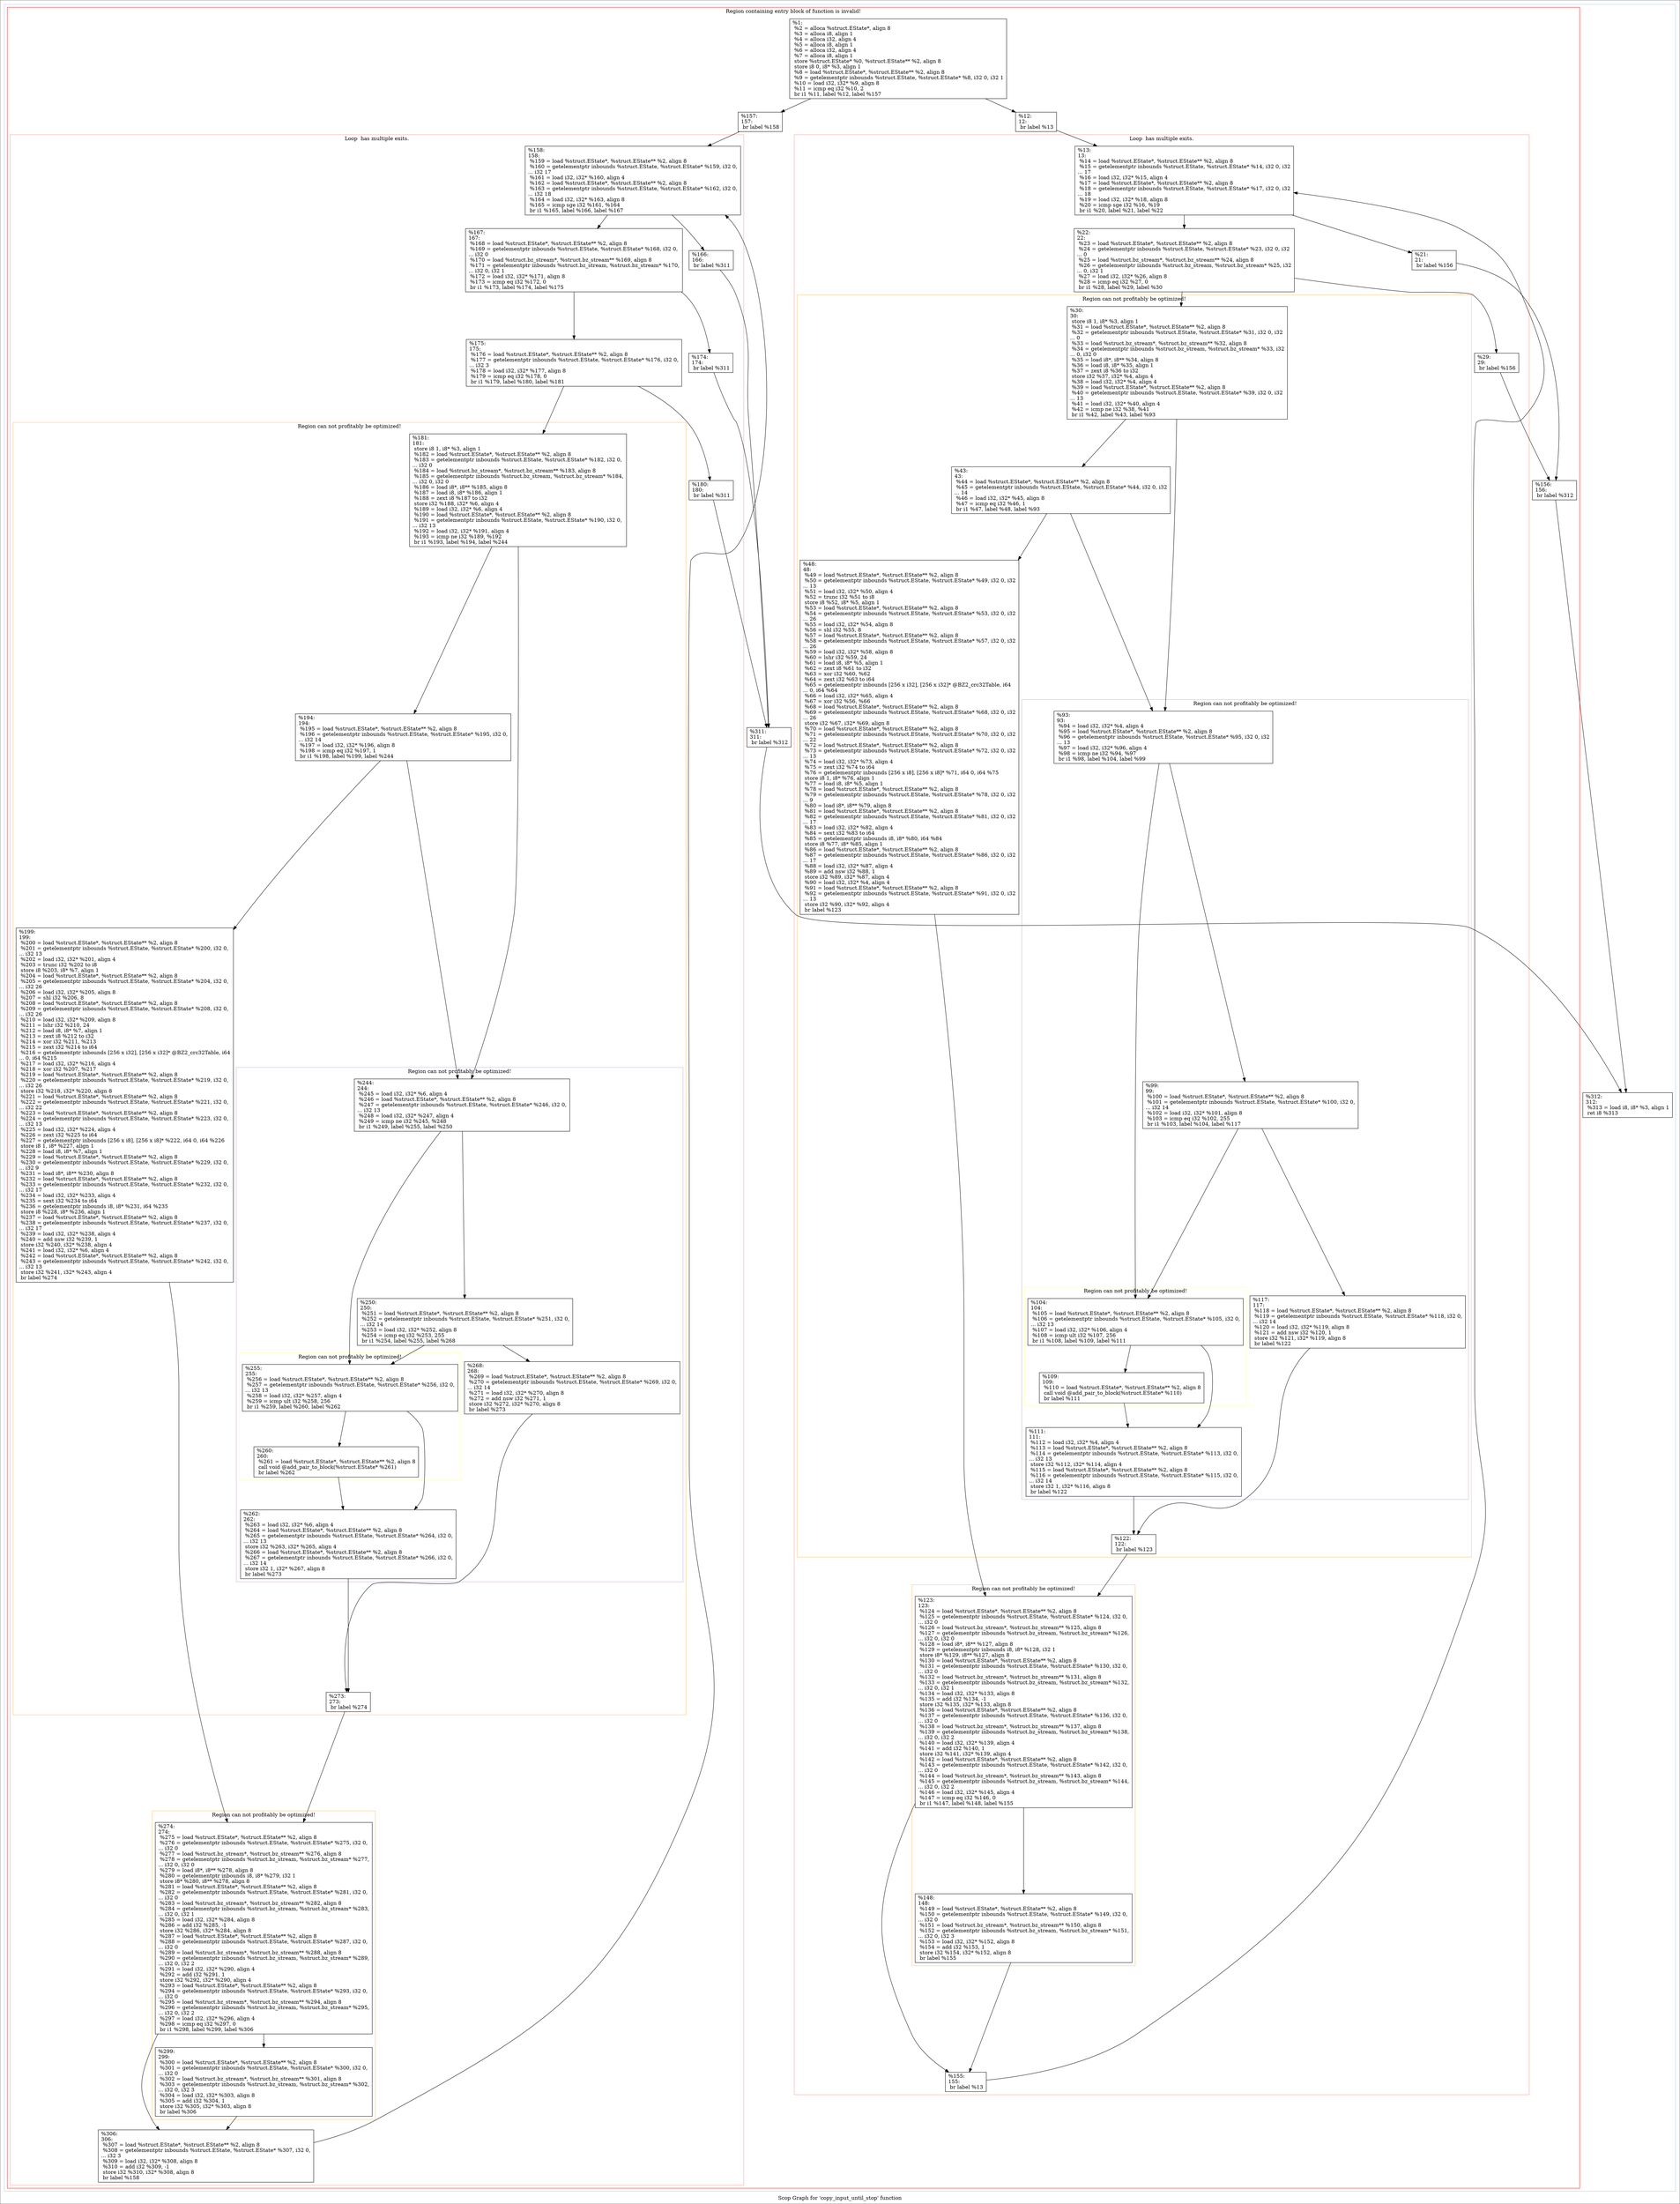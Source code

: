 digraph "Scop Graph for 'copy_input_until_stop' function" {
	label="Scop Graph for 'copy_input_until_stop' function";

	Node0x28cdd00 [shape=record,label="{%1:\l  %2 = alloca %struct.EState*, align 8\l  %3 = alloca i8, align 1\l  %4 = alloca i32, align 4\l  %5 = alloca i8, align 1\l  %6 = alloca i32, align 4\l  %7 = alloca i8, align 1\l  store %struct.EState* %0, %struct.EState** %2, align 8\l  store i8 0, i8* %3, align 1\l  %8 = load %struct.EState*, %struct.EState** %2, align 8\l  %9 = getelementptr inbounds %struct.EState, %struct.EState* %8, i32 0, i32 1\l  %10 = load i32, i32* %9, align 8\l  %11 = icmp eq i32 %10, 2\l  br i1 %11, label %12, label %157\l}"];
	Node0x28cdd00 -> Node0x27f5b30;
	Node0x28cdd00 -> Node0x2739f70;
	Node0x27f5b30 [shape=record,label="{%12:\l12:                                               \l  br label %13\l}"];
	Node0x27f5b30 -> Node0x28289b0;
	Node0x28289b0 [shape=record,label="{%13:\l13:                                               \l  %14 = load %struct.EState*, %struct.EState** %2, align 8\l  %15 = getelementptr inbounds %struct.EState, %struct.EState* %14, i32 0, i32\l... 17\l  %16 = load i32, i32* %15, align 4\l  %17 = load %struct.EState*, %struct.EState** %2, align 8\l  %18 = getelementptr inbounds %struct.EState, %struct.EState* %17, i32 0, i32\l... 18\l  %19 = load i32, i32* %18, align 8\l  %20 = icmp sge i32 %16, %19\l  br i1 %20, label %21, label %22\l}"];
	Node0x28289b0 -> Node0x2676560;
	Node0x28289b0 -> Node0x2819ec0;
	Node0x2676560 [shape=record,label="{%21:\l21:                                               \l  br label %156\l}"];
	Node0x2676560 -> Node0x28120a0;
	Node0x28120a0 [shape=record,label="{%156:\l156:                                              \l  br label %312\l}"];
	Node0x28120a0 -> Node0x269f0b0;
	Node0x269f0b0 [shape=record,label="{%312:\l312:                                              \l  %313 = load i8, i8* %3, align 1\l  ret i8 %313\l}"];
	Node0x2819ec0 [shape=record,label="{%22:\l22:                                               \l  %23 = load %struct.EState*, %struct.EState** %2, align 8\l  %24 = getelementptr inbounds %struct.EState, %struct.EState* %23, i32 0, i32\l... 0\l  %25 = load %struct.bz_stream*, %struct.bz_stream** %24, align 8\l  %26 = getelementptr inbounds %struct.bz_stream, %struct.bz_stream* %25, i32\l... 0, i32 1\l  %27 = load i32, i32* %26, align 8\l  %28 = icmp eq i32 %27, 0\l  br i1 %28, label %29, label %30\l}"];
	Node0x2819ec0 -> Node0x28ccd20;
	Node0x2819ec0 -> Node0x2650160;
	Node0x28ccd20 [shape=record,label="{%29:\l29:                                               \l  br label %156\l}"];
	Node0x28ccd20 -> Node0x28120a0;
	Node0x2650160 [shape=record,label="{%30:\l30:                                               \l  store i8 1, i8* %3, align 1\l  %31 = load %struct.EState*, %struct.EState** %2, align 8\l  %32 = getelementptr inbounds %struct.EState, %struct.EState* %31, i32 0, i32\l... 0\l  %33 = load %struct.bz_stream*, %struct.bz_stream** %32, align 8\l  %34 = getelementptr inbounds %struct.bz_stream, %struct.bz_stream* %33, i32\l... 0, i32 0\l  %35 = load i8*, i8** %34, align 8\l  %36 = load i8, i8* %35, align 1\l  %37 = zext i8 %36 to i32\l  store i32 %37, i32* %4, align 4\l  %38 = load i32, i32* %4, align 4\l  %39 = load %struct.EState*, %struct.EState** %2, align 8\l  %40 = getelementptr inbounds %struct.EState, %struct.EState* %39, i32 0, i32\l... 13\l  %41 = load i32, i32* %40, align 4\l  %42 = icmp ne i32 %38, %41\l  br i1 %42, label %43, label %93\l}"];
	Node0x2650160 -> Node0x27c59d0;
	Node0x2650160 -> Node0x25eb4c0;
	Node0x27c59d0 [shape=record,label="{%43:\l43:                                               \l  %44 = load %struct.EState*, %struct.EState** %2, align 8\l  %45 = getelementptr inbounds %struct.EState, %struct.EState* %44, i32 0, i32\l... 14\l  %46 = load i32, i32* %45, align 8\l  %47 = icmp eq i32 %46, 1\l  br i1 %47, label %48, label %93\l}"];
	Node0x27c59d0 -> Node0x2951390;
	Node0x27c59d0 -> Node0x25eb4c0;
	Node0x2951390 [shape=record,label="{%48:\l48:                                               \l  %49 = load %struct.EState*, %struct.EState** %2, align 8\l  %50 = getelementptr inbounds %struct.EState, %struct.EState* %49, i32 0, i32\l... 13\l  %51 = load i32, i32* %50, align 4\l  %52 = trunc i32 %51 to i8\l  store i8 %52, i8* %5, align 1\l  %53 = load %struct.EState*, %struct.EState** %2, align 8\l  %54 = getelementptr inbounds %struct.EState, %struct.EState* %53, i32 0, i32\l... 26\l  %55 = load i32, i32* %54, align 8\l  %56 = shl i32 %55, 8\l  %57 = load %struct.EState*, %struct.EState** %2, align 8\l  %58 = getelementptr inbounds %struct.EState, %struct.EState* %57, i32 0, i32\l... 26\l  %59 = load i32, i32* %58, align 8\l  %60 = lshr i32 %59, 24\l  %61 = load i8, i8* %5, align 1\l  %62 = zext i8 %61 to i32\l  %63 = xor i32 %60, %62\l  %64 = zext i32 %63 to i64\l  %65 = getelementptr inbounds [256 x i32], [256 x i32]* @BZ2_crc32Table, i64\l... 0, i64 %64\l  %66 = load i32, i32* %65, align 4\l  %67 = xor i32 %56, %66\l  %68 = load %struct.EState*, %struct.EState** %2, align 8\l  %69 = getelementptr inbounds %struct.EState, %struct.EState* %68, i32 0, i32\l... 26\l  store i32 %67, i32* %69, align 8\l  %70 = load %struct.EState*, %struct.EState** %2, align 8\l  %71 = getelementptr inbounds %struct.EState, %struct.EState* %70, i32 0, i32\l... 22\l  %72 = load %struct.EState*, %struct.EState** %2, align 8\l  %73 = getelementptr inbounds %struct.EState, %struct.EState* %72, i32 0, i32\l... 13\l  %74 = load i32, i32* %73, align 4\l  %75 = zext i32 %74 to i64\l  %76 = getelementptr inbounds [256 x i8], [256 x i8]* %71, i64 0, i64 %75\l  store i8 1, i8* %76, align 1\l  %77 = load i8, i8* %5, align 1\l  %78 = load %struct.EState*, %struct.EState** %2, align 8\l  %79 = getelementptr inbounds %struct.EState, %struct.EState* %78, i32 0, i32\l... 9\l  %80 = load i8*, i8** %79, align 8\l  %81 = load %struct.EState*, %struct.EState** %2, align 8\l  %82 = getelementptr inbounds %struct.EState, %struct.EState* %81, i32 0, i32\l... 17\l  %83 = load i32, i32* %82, align 4\l  %84 = sext i32 %83 to i64\l  %85 = getelementptr inbounds i8, i8* %80, i64 %84\l  store i8 %77, i8* %85, align 1\l  %86 = load %struct.EState*, %struct.EState** %2, align 8\l  %87 = getelementptr inbounds %struct.EState, %struct.EState* %86, i32 0, i32\l... 17\l  %88 = load i32, i32* %87, align 4\l  %89 = add nsw i32 %88, 1\l  store i32 %89, i32* %87, align 4\l  %90 = load i32, i32* %4, align 4\l  %91 = load %struct.EState*, %struct.EState** %2, align 8\l  %92 = getelementptr inbounds %struct.EState, %struct.EState* %91, i32 0, i32\l... 13\l  store i32 %90, i32* %92, align 4\l  br label %123\l}"];
	Node0x2951390 -> Node0x2813ff0;
	Node0x2813ff0 [shape=record,label="{%123:\l123:                                              \l  %124 = load %struct.EState*, %struct.EState** %2, align 8\l  %125 = getelementptr inbounds %struct.EState, %struct.EState* %124, i32 0,\l... i32 0\l  %126 = load %struct.bz_stream*, %struct.bz_stream** %125, align 8\l  %127 = getelementptr inbounds %struct.bz_stream, %struct.bz_stream* %126,\l... i32 0, i32 0\l  %128 = load i8*, i8** %127, align 8\l  %129 = getelementptr inbounds i8, i8* %128, i32 1\l  store i8* %129, i8** %127, align 8\l  %130 = load %struct.EState*, %struct.EState** %2, align 8\l  %131 = getelementptr inbounds %struct.EState, %struct.EState* %130, i32 0,\l... i32 0\l  %132 = load %struct.bz_stream*, %struct.bz_stream** %131, align 8\l  %133 = getelementptr inbounds %struct.bz_stream, %struct.bz_stream* %132,\l... i32 0, i32 1\l  %134 = load i32, i32* %133, align 8\l  %135 = add i32 %134, -1\l  store i32 %135, i32* %133, align 8\l  %136 = load %struct.EState*, %struct.EState** %2, align 8\l  %137 = getelementptr inbounds %struct.EState, %struct.EState* %136, i32 0,\l... i32 0\l  %138 = load %struct.bz_stream*, %struct.bz_stream** %137, align 8\l  %139 = getelementptr inbounds %struct.bz_stream, %struct.bz_stream* %138,\l... i32 0, i32 2\l  %140 = load i32, i32* %139, align 4\l  %141 = add i32 %140, 1\l  store i32 %141, i32* %139, align 4\l  %142 = load %struct.EState*, %struct.EState** %2, align 8\l  %143 = getelementptr inbounds %struct.EState, %struct.EState* %142, i32 0,\l... i32 0\l  %144 = load %struct.bz_stream*, %struct.bz_stream** %143, align 8\l  %145 = getelementptr inbounds %struct.bz_stream, %struct.bz_stream* %144,\l... i32 0, i32 2\l  %146 = load i32, i32* %145, align 4\l  %147 = icmp eq i32 %146, 0\l  br i1 %147, label %148, label %155\l}"];
	Node0x2813ff0 -> Node0x28dc4b0;
	Node0x2813ff0 -> Node0x28dffe0;
	Node0x28dc4b0 [shape=record,label="{%148:\l148:                                              \l  %149 = load %struct.EState*, %struct.EState** %2, align 8\l  %150 = getelementptr inbounds %struct.EState, %struct.EState* %149, i32 0,\l... i32 0\l  %151 = load %struct.bz_stream*, %struct.bz_stream** %150, align 8\l  %152 = getelementptr inbounds %struct.bz_stream, %struct.bz_stream* %151,\l... i32 0, i32 3\l  %153 = load i32, i32* %152, align 8\l  %154 = add i32 %153, 1\l  store i32 %154, i32* %152, align 8\l  br label %155\l}"];
	Node0x28dc4b0 -> Node0x28dffe0;
	Node0x28dffe0 [shape=record,label="{%155:\l155:                                              \l  br label %13\l}"];
	Node0x28dffe0 -> Node0x28289b0[constraint=false];
	Node0x25eb4c0 [shape=record,label="{%93:\l93:                                               \l  %94 = load i32, i32* %4, align 4\l  %95 = load %struct.EState*, %struct.EState** %2, align 8\l  %96 = getelementptr inbounds %struct.EState, %struct.EState* %95, i32 0, i32\l... 13\l  %97 = load i32, i32* %96, align 4\l  %98 = icmp ne i32 %94, %97\l  br i1 %98, label %104, label %99\l}"];
	Node0x25eb4c0 -> Node0x26505f0;
	Node0x25eb4c0 -> Node0x2733470;
	Node0x26505f0 [shape=record,label="{%104:\l104:                                              \l  %105 = load %struct.EState*, %struct.EState** %2, align 8\l  %106 = getelementptr inbounds %struct.EState, %struct.EState* %105, i32 0,\l... i32 13\l  %107 = load i32, i32* %106, align 4\l  %108 = icmp ult i32 %107, 256\l  br i1 %108, label %109, label %111\l}"];
	Node0x26505f0 -> Node0x28c37e0;
	Node0x26505f0 -> Node0x2936550;
	Node0x28c37e0 [shape=record,label="{%109:\l109:                                              \l  %110 = load %struct.EState*, %struct.EState** %2, align 8\l  call void @add_pair_to_block(%struct.EState* %110)\l  br label %111\l}"];
	Node0x28c37e0 -> Node0x2936550;
	Node0x2936550 [shape=record,label="{%111:\l111:                                              \l  %112 = load i32, i32* %4, align 4\l  %113 = load %struct.EState*, %struct.EState** %2, align 8\l  %114 = getelementptr inbounds %struct.EState, %struct.EState* %113, i32 0,\l... i32 13\l  store i32 %112, i32* %114, align 4\l  %115 = load %struct.EState*, %struct.EState** %2, align 8\l  %116 = getelementptr inbounds %struct.EState, %struct.EState* %115, i32 0,\l... i32 14\l  store i32 1, i32* %116, align 8\l  br label %122\l}"];
	Node0x2936550 -> Node0x284c1a0;
	Node0x284c1a0 [shape=record,label="{%122:\l122:                                              \l  br label %123\l}"];
	Node0x284c1a0 -> Node0x2813ff0;
	Node0x2733470 [shape=record,label="{%99:\l99:                                               \l  %100 = load %struct.EState*, %struct.EState** %2, align 8\l  %101 = getelementptr inbounds %struct.EState, %struct.EState* %100, i32 0,\l... i32 14\l  %102 = load i32, i32* %101, align 8\l  %103 = icmp eq i32 %102, 255\l  br i1 %103, label %104, label %117\l}"];
	Node0x2733470 -> Node0x26505f0;
	Node0x2733470 -> Node0x27f2b80;
	Node0x27f2b80 [shape=record,label="{%117:\l117:                                              \l  %118 = load %struct.EState*, %struct.EState** %2, align 8\l  %119 = getelementptr inbounds %struct.EState, %struct.EState* %118, i32 0,\l... i32 14\l  %120 = load i32, i32* %119, align 8\l  %121 = add nsw i32 %120, 1\l  store i32 %121, i32* %119, align 8\l  br label %122\l}"];
	Node0x27f2b80 -> Node0x284c1a0;
	Node0x2739f70 [shape=record,label="{%157:\l157:                                              \l  br label %158\l}"];
	Node0x2739f70 -> Node0x28de590;
	Node0x28de590 [shape=record,label="{%158:\l158:                                              \l  %159 = load %struct.EState*, %struct.EState** %2, align 8\l  %160 = getelementptr inbounds %struct.EState, %struct.EState* %159, i32 0,\l... i32 17\l  %161 = load i32, i32* %160, align 4\l  %162 = load %struct.EState*, %struct.EState** %2, align 8\l  %163 = getelementptr inbounds %struct.EState, %struct.EState* %162, i32 0,\l... i32 18\l  %164 = load i32, i32* %163, align 8\l  %165 = icmp sge i32 %161, %164\l  br i1 %165, label %166, label %167\l}"];
	Node0x28de590 -> Node0x281ee20;
	Node0x28de590 -> Node0x28be0b0;
	Node0x281ee20 [shape=record,label="{%166:\l166:                                              \l  br label %311\l}"];
	Node0x281ee20 -> Node0x27f5c80;
	Node0x27f5c80 [shape=record,label="{%311:\l311:                                              \l  br label %312\l}"];
	Node0x27f5c80 -> Node0x269f0b0;
	Node0x28be0b0 [shape=record,label="{%167:\l167:                                              \l  %168 = load %struct.EState*, %struct.EState** %2, align 8\l  %169 = getelementptr inbounds %struct.EState, %struct.EState* %168, i32 0,\l... i32 0\l  %170 = load %struct.bz_stream*, %struct.bz_stream** %169, align 8\l  %171 = getelementptr inbounds %struct.bz_stream, %struct.bz_stream* %170,\l... i32 0, i32 1\l  %172 = load i32, i32* %171, align 8\l  %173 = icmp eq i32 %172, 0\l  br i1 %173, label %174, label %175\l}"];
	Node0x28be0b0 -> Node0x27a4e50;
	Node0x28be0b0 -> Node0x28cc230;
	Node0x27a4e50 [shape=record,label="{%174:\l174:                                              \l  br label %311\l}"];
	Node0x27a4e50 -> Node0x27f5c80;
	Node0x28cc230 [shape=record,label="{%175:\l175:                                              \l  %176 = load %struct.EState*, %struct.EState** %2, align 8\l  %177 = getelementptr inbounds %struct.EState, %struct.EState* %176, i32 0,\l... i32 3\l  %178 = load i32, i32* %177, align 8\l  %179 = icmp eq i32 %178, 0\l  br i1 %179, label %180, label %181\l}"];
	Node0x28cc230 -> Node0x28c9bd0;
	Node0x28cc230 -> Node0x27f5bb0;
	Node0x28c9bd0 [shape=record,label="{%180:\l180:                                              \l  br label %311\l}"];
	Node0x28c9bd0 -> Node0x27f5c80;
	Node0x27f5bb0 [shape=record,label="{%181:\l181:                                              \l  store i8 1, i8* %3, align 1\l  %182 = load %struct.EState*, %struct.EState** %2, align 8\l  %183 = getelementptr inbounds %struct.EState, %struct.EState* %182, i32 0,\l... i32 0\l  %184 = load %struct.bz_stream*, %struct.bz_stream** %183, align 8\l  %185 = getelementptr inbounds %struct.bz_stream, %struct.bz_stream* %184,\l... i32 0, i32 0\l  %186 = load i8*, i8** %185, align 8\l  %187 = load i8, i8* %186, align 1\l  %188 = zext i8 %187 to i32\l  store i32 %188, i32* %6, align 4\l  %189 = load i32, i32* %6, align 4\l  %190 = load %struct.EState*, %struct.EState** %2, align 8\l  %191 = getelementptr inbounds %struct.EState, %struct.EState* %190, i32 0,\l... i32 13\l  %192 = load i32, i32* %191, align 4\l  %193 = icmp ne i32 %189, %192\l  br i1 %193, label %194, label %244\l}"];
	Node0x27f5bb0 -> Node0x28d62b0;
	Node0x27f5bb0 -> Node0x2950510;
	Node0x28d62b0 [shape=record,label="{%194:\l194:                                              \l  %195 = load %struct.EState*, %struct.EState** %2, align 8\l  %196 = getelementptr inbounds %struct.EState, %struct.EState* %195, i32 0,\l... i32 14\l  %197 = load i32, i32* %196, align 8\l  %198 = icmp eq i32 %197, 1\l  br i1 %198, label %199, label %244\l}"];
	Node0x28d62b0 -> Node0x28e1780;
	Node0x28d62b0 -> Node0x2950510;
	Node0x28e1780 [shape=record,label="{%199:\l199:                                              \l  %200 = load %struct.EState*, %struct.EState** %2, align 8\l  %201 = getelementptr inbounds %struct.EState, %struct.EState* %200, i32 0,\l... i32 13\l  %202 = load i32, i32* %201, align 4\l  %203 = trunc i32 %202 to i8\l  store i8 %203, i8* %7, align 1\l  %204 = load %struct.EState*, %struct.EState** %2, align 8\l  %205 = getelementptr inbounds %struct.EState, %struct.EState* %204, i32 0,\l... i32 26\l  %206 = load i32, i32* %205, align 8\l  %207 = shl i32 %206, 8\l  %208 = load %struct.EState*, %struct.EState** %2, align 8\l  %209 = getelementptr inbounds %struct.EState, %struct.EState* %208, i32 0,\l... i32 26\l  %210 = load i32, i32* %209, align 8\l  %211 = lshr i32 %210, 24\l  %212 = load i8, i8* %7, align 1\l  %213 = zext i8 %212 to i32\l  %214 = xor i32 %211, %213\l  %215 = zext i32 %214 to i64\l  %216 = getelementptr inbounds [256 x i32], [256 x i32]* @BZ2_crc32Table, i64\l... 0, i64 %215\l  %217 = load i32, i32* %216, align 4\l  %218 = xor i32 %207, %217\l  %219 = load %struct.EState*, %struct.EState** %2, align 8\l  %220 = getelementptr inbounds %struct.EState, %struct.EState* %219, i32 0,\l... i32 26\l  store i32 %218, i32* %220, align 8\l  %221 = load %struct.EState*, %struct.EState** %2, align 8\l  %222 = getelementptr inbounds %struct.EState, %struct.EState* %221, i32 0,\l... i32 22\l  %223 = load %struct.EState*, %struct.EState** %2, align 8\l  %224 = getelementptr inbounds %struct.EState, %struct.EState* %223, i32 0,\l... i32 13\l  %225 = load i32, i32* %224, align 4\l  %226 = zext i32 %225 to i64\l  %227 = getelementptr inbounds [256 x i8], [256 x i8]* %222, i64 0, i64 %226\l  store i8 1, i8* %227, align 1\l  %228 = load i8, i8* %7, align 1\l  %229 = load %struct.EState*, %struct.EState** %2, align 8\l  %230 = getelementptr inbounds %struct.EState, %struct.EState* %229, i32 0,\l... i32 9\l  %231 = load i8*, i8** %230, align 8\l  %232 = load %struct.EState*, %struct.EState** %2, align 8\l  %233 = getelementptr inbounds %struct.EState, %struct.EState* %232, i32 0,\l... i32 17\l  %234 = load i32, i32* %233, align 4\l  %235 = sext i32 %234 to i64\l  %236 = getelementptr inbounds i8, i8* %231, i64 %235\l  store i8 %228, i8* %236, align 1\l  %237 = load %struct.EState*, %struct.EState** %2, align 8\l  %238 = getelementptr inbounds %struct.EState, %struct.EState* %237, i32 0,\l... i32 17\l  %239 = load i32, i32* %238, align 4\l  %240 = add nsw i32 %239, 1\l  store i32 %240, i32* %238, align 4\l  %241 = load i32, i32* %6, align 4\l  %242 = load %struct.EState*, %struct.EState** %2, align 8\l  %243 = getelementptr inbounds %struct.EState, %struct.EState* %242, i32 0,\l... i32 13\l  store i32 %241, i32* %243, align 4\l  br label %274\l}"];
	Node0x28e1780 -> Node0x284e1b0;
	Node0x284e1b0 [shape=record,label="{%274:\l274:                                              \l  %275 = load %struct.EState*, %struct.EState** %2, align 8\l  %276 = getelementptr inbounds %struct.EState, %struct.EState* %275, i32 0,\l... i32 0\l  %277 = load %struct.bz_stream*, %struct.bz_stream** %276, align 8\l  %278 = getelementptr inbounds %struct.bz_stream, %struct.bz_stream* %277,\l... i32 0, i32 0\l  %279 = load i8*, i8** %278, align 8\l  %280 = getelementptr inbounds i8, i8* %279, i32 1\l  store i8* %280, i8** %278, align 8\l  %281 = load %struct.EState*, %struct.EState** %2, align 8\l  %282 = getelementptr inbounds %struct.EState, %struct.EState* %281, i32 0,\l... i32 0\l  %283 = load %struct.bz_stream*, %struct.bz_stream** %282, align 8\l  %284 = getelementptr inbounds %struct.bz_stream, %struct.bz_stream* %283,\l... i32 0, i32 1\l  %285 = load i32, i32* %284, align 8\l  %286 = add i32 %285, -1\l  store i32 %286, i32* %284, align 8\l  %287 = load %struct.EState*, %struct.EState** %2, align 8\l  %288 = getelementptr inbounds %struct.EState, %struct.EState* %287, i32 0,\l... i32 0\l  %289 = load %struct.bz_stream*, %struct.bz_stream** %288, align 8\l  %290 = getelementptr inbounds %struct.bz_stream, %struct.bz_stream* %289,\l... i32 0, i32 2\l  %291 = load i32, i32* %290, align 4\l  %292 = add i32 %291, 1\l  store i32 %292, i32* %290, align 4\l  %293 = load %struct.EState*, %struct.EState** %2, align 8\l  %294 = getelementptr inbounds %struct.EState, %struct.EState* %293, i32 0,\l... i32 0\l  %295 = load %struct.bz_stream*, %struct.bz_stream** %294, align 8\l  %296 = getelementptr inbounds %struct.bz_stream, %struct.bz_stream* %295,\l... i32 0, i32 2\l  %297 = load i32, i32* %296, align 4\l  %298 = icmp eq i32 %297, 0\l  br i1 %298, label %299, label %306\l}"];
	Node0x284e1b0 -> Node0x2599610;
	Node0x284e1b0 -> Node0x25afd90;
	Node0x2599610 [shape=record,label="{%299:\l299:                                              \l  %300 = load %struct.EState*, %struct.EState** %2, align 8\l  %301 = getelementptr inbounds %struct.EState, %struct.EState* %300, i32 0,\l... i32 0\l  %302 = load %struct.bz_stream*, %struct.bz_stream** %301, align 8\l  %303 = getelementptr inbounds %struct.bz_stream, %struct.bz_stream* %302,\l... i32 0, i32 3\l  %304 = load i32, i32* %303, align 8\l  %305 = add i32 %304, 1\l  store i32 %305, i32* %303, align 8\l  br label %306\l}"];
	Node0x2599610 -> Node0x25afd90;
	Node0x25afd90 [shape=record,label="{%306:\l306:                                              \l  %307 = load %struct.EState*, %struct.EState** %2, align 8\l  %308 = getelementptr inbounds %struct.EState, %struct.EState* %307, i32 0,\l... i32 3\l  %309 = load i32, i32* %308, align 8\l  %310 = add i32 %309, -1\l  store i32 %310, i32* %308, align 8\l  br label %158\l}"];
	Node0x25afd90 -> Node0x28de590[constraint=false];
	Node0x2950510 [shape=record,label="{%244:\l244:                                              \l  %245 = load i32, i32* %6, align 4\l  %246 = load %struct.EState*, %struct.EState** %2, align 8\l  %247 = getelementptr inbounds %struct.EState, %struct.EState* %246, i32 0,\l... i32 13\l  %248 = load i32, i32* %247, align 4\l  %249 = icmp ne i32 %245, %248\l  br i1 %249, label %255, label %250\l}"];
	Node0x2950510 -> Node0x28154c0;
	Node0x2950510 -> Node0x27ccb90;
	Node0x28154c0 [shape=record,label="{%255:\l255:                                              \l  %256 = load %struct.EState*, %struct.EState** %2, align 8\l  %257 = getelementptr inbounds %struct.EState, %struct.EState* %256, i32 0,\l... i32 13\l  %258 = load i32, i32* %257, align 4\l  %259 = icmp ult i32 %258, 256\l  br i1 %259, label %260, label %262\l}"];
	Node0x28154c0 -> Node0x28cc4f0;
	Node0x28154c0 -> Node0x284f450;
	Node0x28cc4f0 [shape=record,label="{%260:\l260:                                              \l  %261 = load %struct.EState*, %struct.EState** %2, align 8\l  call void @add_pair_to_block(%struct.EState* %261)\l  br label %262\l}"];
	Node0x28cc4f0 -> Node0x284f450;
	Node0x284f450 [shape=record,label="{%262:\l262:                                              \l  %263 = load i32, i32* %6, align 4\l  %264 = load %struct.EState*, %struct.EState** %2, align 8\l  %265 = getelementptr inbounds %struct.EState, %struct.EState* %264, i32 0,\l... i32 13\l  store i32 %263, i32* %265, align 4\l  %266 = load %struct.EState*, %struct.EState** %2, align 8\l  %267 = getelementptr inbounds %struct.EState, %struct.EState* %266, i32 0,\l... i32 14\l  store i32 1, i32* %267, align 8\l  br label %273\l}"];
	Node0x284f450 -> Node0x26027f0;
	Node0x26027f0 [shape=record,label="{%273:\l273:                                              \l  br label %274\l}"];
	Node0x26027f0 -> Node0x284e1b0;
	Node0x27ccb90 [shape=record,label="{%250:\l250:                                              \l  %251 = load %struct.EState*, %struct.EState** %2, align 8\l  %252 = getelementptr inbounds %struct.EState, %struct.EState* %251, i32 0,\l... i32 14\l  %253 = load i32, i32* %252, align 8\l  %254 = icmp eq i32 %253, 255\l  br i1 %254, label %255, label %268\l}"];
	Node0x27ccb90 -> Node0x28154c0;
	Node0x27ccb90 -> Node0x2820cb0;
	Node0x2820cb0 [shape=record,label="{%268:\l268:                                              \l  %269 = load %struct.EState*, %struct.EState** %2, align 8\l  %270 = getelementptr inbounds %struct.EState, %struct.EState* %269, i32 0,\l... i32 14\l  %271 = load i32, i32* %270, align 8\l  %272 = add nsw i32 %271, 1\l  store i32 %272, i32* %270, align 8\l  br label %273\l}"];
	Node0x2820cb0 -> Node0x26027f0;
	colorscheme = "paired12"
        subgraph cluster_0x292a670 {
          label = "";
          style = solid;
          color = 1
          subgraph cluster_0x2912620 {
            label = "Region containing entry block of function is invalid!";
            style = solid;
            color = 6
            subgraph cluster_0x29723f0 {
              label = "Loop  has multiple exits.";
              style = solid;
              color = 5
              subgraph cluster_0x292a4f0 {
                label = "Region can not profitably be optimized!";
                style = solid;
                color = 7
                subgraph cluster_0x2941dd0 {
                  label = "Region can not profitably be optimized!";
                  style = solid;
                  color = 9
                  subgraph cluster_0x292a570 {
                    label = "Region can not profitably be optimized!";
                    style = solid;
                    color = 11
                    Node0x26505f0;
                    Node0x28c37e0;
                  }
                  Node0x25eb4c0;
                  Node0x2936550;
                  Node0x2733470;
                  Node0x27f2b80;
                }
                Node0x2650160;
                Node0x27c59d0;
                Node0x2951390;
                Node0x284c1a0;
              }
              subgraph cluster_0x2941c60 {
                label = "Region can not profitably be optimized!";
                style = solid;
                color = 7
                Node0x2813ff0;
                Node0x28dc4b0;
              }
              Node0x28289b0;
              Node0x2676560;
              Node0x2819ec0;
              Node0x28ccd20;
              Node0x28dffe0;
            }
            subgraph cluster_0x2913890 {
              label = "Loop  has multiple exits.";
              style = solid;
              color = 5
              subgraph cluster_0x2913810 {
                label = "Region can not profitably be optimized!";
                style = solid;
                color = 7
                subgraph cluster_0x2913790 {
                  label = "Region can not profitably be optimized!";
                  style = solid;
                  color = 9
                  subgraph cluster_0x2913710 {
                    label = "Region can not profitably be optimized!";
                    style = solid;
                    color = 11
                    Node0x28154c0;
                    Node0x28cc4f0;
                  }
                  Node0x2950510;
                  Node0x284f450;
                  Node0x27ccb90;
                  Node0x2820cb0;
                }
                Node0x27f5bb0;
                Node0x28d62b0;
                Node0x28e1780;
                Node0x26027f0;
              }
              subgraph cluster_0x2913690 {
                label = "Region can not profitably be optimized!";
                style = solid;
                color = 7
                Node0x284e1b0;
                Node0x2599610;
              }
              Node0x28de590;
              Node0x281ee20;
              Node0x28be0b0;
              Node0x27a4e50;
              Node0x28cc230;
              Node0x28c9bd0;
              Node0x25afd90;
            }
            Node0x28cdd00;
            Node0x27f5b30;
            Node0x28120a0;
            Node0x2739f70;
            Node0x27f5c80;
          }
          Node0x269f0b0;
        }
}

